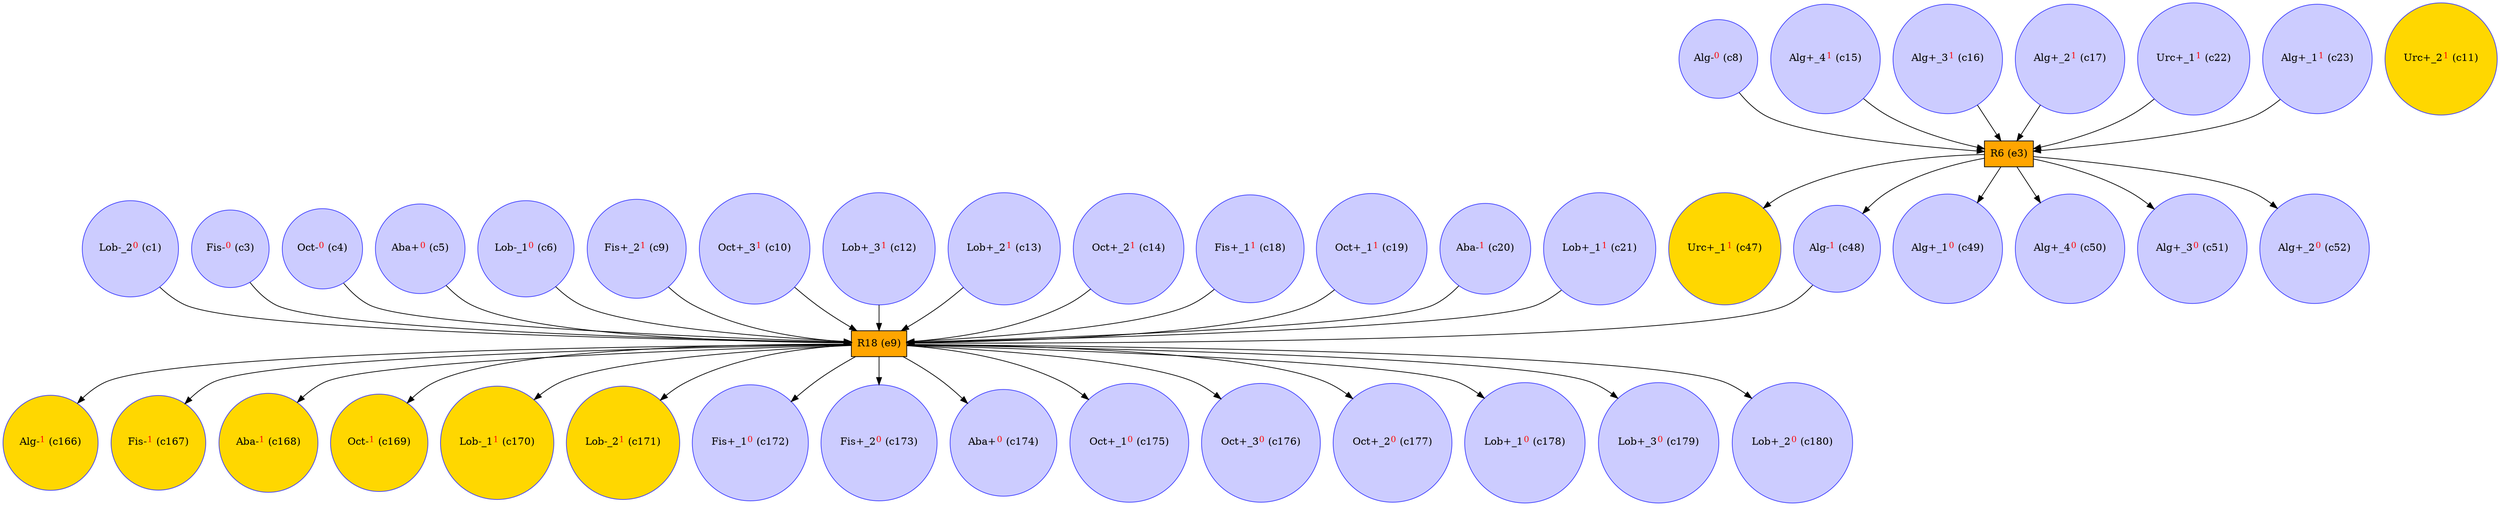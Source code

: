 digraph test {
  c1 -> e9;
  c3 -> e9;
  c4 -> e9;
  c5 -> e9;
  c6 -> e9;
  c8 -> e3;
  c9 -> e9;
  c10 -> e9;
  c12 -> e9;
  c13 -> e9;
  c14 -> e9;
  c15 -> e3;
  c16 -> e3;
  c17 -> e3;
  c18 -> e9;
  c19 -> e9;
  c20 -> e9;
  c21 -> e9;
  c22 -> e3;
  c23 -> e3;
  e3 -> c47;
  e3 -> c48;
  c48 -> e9;
  e3 -> c49;
  e3 -> c50;
  e3 -> c51;
  e3 -> c52;
  e9 -> c166;
  e9 -> c167;
  e9 -> c168;
  e9 -> c169;
  e9 -> c170;
  e9 -> c171;
  e9 -> c172;
  e9 -> c173;
  e9 -> c174;
  e9 -> c175;
  e9 -> c176;
  e9 -> c177;
  e9 -> c178;
  e9 -> c179;
  e9 -> c180;
  c1 [color="#4040ff" fillcolor="#ccccff" label= <Lob-_2<FONT COLOR="red"><SUP>0</SUP></FONT>&nbsp;(c1)> shape=circle style=filled];
  c3 [color="#4040ff" fillcolor="#ccccff" label= <Fis-<FONT COLOR="red"><SUP>0</SUP></FONT>&nbsp;(c3)> shape=circle style=filled];
  c4 [color="#4040ff" fillcolor="#ccccff" label= <Oct-<FONT COLOR="red"><SUP>0</SUP></FONT>&nbsp;(c4)> shape=circle style=filled];
  c5 [color="#4040ff" fillcolor="#ccccff" label= <Aba+<FONT COLOR="red"><SUP>0</SUP></FONT>&nbsp;(c5)> shape=circle style=filled];
  c6 [color="#4040ff" fillcolor="#ccccff" label= <Lob-_1<FONT COLOR="red"><SUP>0</SUP></FONT>&nbsp;(c6)> shape=circle style=filled];
  c8 [color="#4040ff" fillcolor="#ccccff" label= <Alg-<FONT COLOR="red"><SUP>0</SUP></FONT>&nbsp;(c8)> shape=circle style=filled];
  c9 [color="#4040ff" fillcolor="#ccccff" label= <Fis+_2<FONT COLOR="red"><SUP>1</SUP></FONT>&nbsp;(c9)> shape=circle style=filled];
  c10 [color="#4040ff" fillcolor="#ccccff" label= <Oct+_3<FONT COLOR="red"><SUP>1</SUP></FONT>&nbsp;(c10)> shape=circle style=filled];
  c11 [color="#4040ff" fillcolor="gold" label= <Urc+_2<FONT COLOR="red"><SUP>1</SUP></FONT>&nbsp;(c11)> shape=circle style=filled];
  c12 [color="#4040ff" fillcolor="#ccccff" label= <Lob+_3<FONT COLOR="red"><SUP>1</SUP></FONT>&nbsp;(c12)> shape=circle style=filled];
  c13 [color="#4040ff" fillcolor="#ccccff" label= <Lob+_2<FONT COLOR="red"><SUP>1</SUP></FONT>&nbsp;(c13)> shape=circle style=filled];
  c14 [color="#4040ff" fillcolor="#ccccff" label= <Oct+_2<FONT COLOR="red"><SUP>1</SUP></FONT>&nbsp;(c14)> shape=circle style=filled];
  c15 [color="#4040ff" fillcolor="#ccccff" label= <Alg+_4<FONT COLOR="red"><SUP>1</SUP></FONT>&nbsp;(c15)> shape=circle style=filled];
  c16 [color="#4040ff" fillcolor="#ccccff" label= <Alg+_3<FONT COLOR="red"><SUP>1</SUP></FONT>&nbsp;(c16)> shape=circle style=filled];
  c17 [color="#4040ff" fillcolor="#ccccff" label= <Alg+_2<FONT COLOR="red"><SUP>1</SUP></FONT>&nbsp;(c17)> shape=circle style=filled];
  c18 [color="#4040ff" fillcolor="#ccccff" label= <Fis+_1<FONT COLOR="red"><SUP>1</SUP></FONT>&nbsp;(c18)> shape=circle style=filled];
  c19 [color="#4040ff" fillcolor="#ccccff" label= <Oct+_1<FONT COLOR="red"><SUP>1</SUP></FONT>&nbsp;(c19)> shape=circle style=filled];
  c20 [color="#4040ff" fillcolor="#ccccff" label= <Aba-<FONT COLOR="red"><SUP>1</SUP></FONT>&nbsp;(c20)> shape=circle style=filled];
  c21 [color="#4040ff" fillcolor="#ccccff" label= <Lob+_1<FONT COLOR="red"><SUP>1</SUP></FONT>&nbsp;(c21)> shape=circle style=filled];
  c22 [color="#4040ff" fillcolor="#ccccff" label= <Urc+_1<FONT COLOR="red"><SUP>1</SUP></FONT>&nbsp;(c22)> shape=circle style=filled];
  c23 [color="#4040ff" fillcolor="#ccccff" label= <Alg+_1<FONT COLOR="red"><SUP>1</SUP></FONT>&nbsp;(c23)> shape=circle style=filled];
  c47 [color="#4040ff" fillcolor="gold" label= <Urc+_1<FONT COLOR="red"><SUP>1</SUP></FONT>&nbsp;(c47)> shape=circle style=filled];
  c48 [color="#4040ff" fillcolor="#ccccff" label= <Alg-<FONT COLOR="red"><SUP>1</SUP></FONT>&nbsp;(c48)> shape=circle style=filled];
  c49 [color="#4040ff" fillcolor="#ccccff" label= <Alg+_1<FONT COLOR="red"><SUP>0</SUP></FONT>&nbsp;(c49)> shape=circle style=filled];
  c50 [color="#4040ff" fillcolor="#ccccff" label= <Alg+_4<FONT COLOR="red"><SUP>0</SUP></FONT>&nbsp;(c50)> shape=circle style=filled];
  c51 [color="#4040ff" fillcolor="#ccccff" label= <Alg+_3<FONT COLOR="red"><SUP>0</SUP></FONT>&nbsp;(c51)> shape=circle style=filled];
  c52 [color="#4040ff" fillcolor="#ccccff" label= <Alg+_2<FONT COLOR="red"><SUP>0</SUP></FONT>&nbsp;(c52)> shape=circle style=filled];
  c166 [color="#4040ff" fillcolor="gold" label= <Alg-<FONT COLOR="red"><SUP>1</SUP></FONT>&nbsp;(c166)> shape=circle style=filled];
  c167 [color="#4040ff" fillcolor="gold" label= <Fis-<FONT COLOR="red"><SUP>1</SUP></FONT>&nbsp;(c167)> shape=circle style=filled];
  c168 [color="#4040ff" fillcolor="gold" label= <Aba-<FONT COLOR="red"><SUP>1</SUP></FONT>&nbsp;(c168)> shape=circle style=filled];
  c169 [color="#4040ff" fillcolor="gold" label= <Oct-<FONT COLOR="red"><SUP>1</SUP></FONT>&nbsp;(c169)> shape=circle style=filled];
  c170 [color="#4040ff" fillcolor="gold" label= <Lob-_1<FONT COLOR="red"><SUP>1</SUP></FONT>&nbsp;(c170)> shape=circle style=filled];
  c171 [color="#4040ff" fillcolor="gold" label= <Lob-_2<FONT COLOR="red"><SUP>1</SUP></FONT>&nbsp;(c171)> shape=circle style=filled];
  c172 [color="#4040ff" fillcolor="#ccccff" label= <Fis+_1<FONT COLOR="red"><SUP>0</SUP></FONT>&nbsp;(c172)> shape=circle style=filled];
  c173 [color="#4040ff" fillcolor="#ccccff" label= <Fis+_2<FONT COLOR="red"><SUP>0</SUP></FONT>&nbsp;(c173)> shape=circle style=filled];
  c174 [color="#4040ff" fillcolor="#ccccff" label= <Aba+<FONT COLOR="red"><SUP>0</SUP></FONT>&nbsp;(c174)> shape=circle style=filled];
  c175 [color="#4040ff" fillcolor="#ccccff" label= <Oct+_1<FONT COLOR="red"><SUP>0</SUP></FONT>&nbsp;(c175)> shape=circle style=filled];
  c176 [color="#4040ff" fillcolor="#ccccff" label= <Oct+_3<FONT COLOR="red"><SUP>0</SUP></FONT>&nbsp;(c176)> shape=circle style=filled];
  c177 [color="#4040ff" fillcolor="#ccccff" label= <Oct+_2<FONT COLOR="red"><SUP>0</SUP></FONT>&nbsp;(c177)> shape=circle style=filled];
  c178 [color="#4040ff" fillcolor="#ccccff" label= <Lob+_1<FONT COLOR="red"><SUP>0</SUP></FONT>&nbsp;(c178)> shape=circle style=filled];
  c179 [color="#4040ff" fillcolor="#ccccff" label= <Lob+_3<FONT COLOR="red"><SUP>0</SUP></FONT>&nbsp;(c179)> shape=circle style=filled];
  c180 [color="#4040ff" fillcolor="#ccccff" label= <Lob+_2<FONT COLOR="red"><SUP>0</SUP></FONT>&nbsp;(c180)> shape=circle style=filled];
  e3 [color="black" fillcolor="orange" label="R6 (e3)" shape=box style=filled];
  e9 [color="black" fillcolor="orange" label="R18 (e9)" shape=box style=filled];
}
